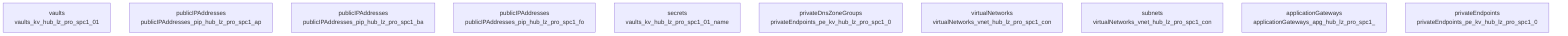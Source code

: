 flowchart TD
    vaults_kv_hub_lz_pro_spc1_01["vaults\nvaults_kv_hub_lz_pro_spc1_01"]
    publicIPAddresses_pip_hub_lz_pro_spc1_apg_01["publicIPAddresses\npublicIPAddresses_pip_hub_lz_pro_spc1_ap"]
    publicIPAddresses_pip_hub_lz_pro_spc1_bas_01["publicIPAddresses\npublicIPAddresses_pip_hub_lz_pro_spc1_ba"]
    publicIPAddresses_pip_hub_lz_pro_spc1_forti_01["publicIPAddresses\npublicIPAddresses_pip_hub_lz_pro_spc1_fo"]
    vaults_kv_hub_lz_pro_spc1_01_name["privateEndpointConnections\nvaults_kv_hub_lz_pro_spc1_01_name"]
    vaults_kv_hub_lz_pro_spc1_01_name["secrets\nvaults_kv_hub_lz_pro_spc1_01_name"]
    vaults_kv_hub_lz_pro_spc1_01_name["secrets\nvaults_kv_hub_lz_pro_spc1_01_name"]
    vaults_kv_hub_lz_pro_spc1_01_name["secrets\nvaults_kv_hub_lz_pro_spc1_01_name"]
    vaults_kv_hub_lz_pro_spc1_01_name["secrets\nvaults_kv_hub_lz_pro_spc1_01_name"]
    vaults_kv_hub_lz_pro_spc1_01_name["secrets\nvaults_kv_hub_lz_pro_spc1_01_name"]
    privateEndpoints_pe_kv_hub_lz_pro_spc1_01_name["privateDnsZoneGroups\nprivateEndpoints_pe_kv_hub_lz_pro_spc1_0"]
    virtualNetworks_vnet_hub_lz_pro_spc1_con_01["virtualNetworks\nvirtualNetworks_vnet_hub_lz_pro_spc1_con"]
    virtualNetworks_vnet_hub_lz_pro_spc1_con_01_name["subnets\nvirtualNetworks_vnet_hub_lz_pro_spc1_con"]
    virtualNetworks_vnet_hub_lz_pro_spc1_con_01_name["subnets\nvirtualNetworks_vnet_hub_lz_pro_spc1_con"]
    virtualNetworks_vnet_hub_lz_pro_spc1_con_01_name["subnets\nvirtualNetworks_vnet_hub_lz_pro_spc1_con"]
    virtualNetworks_vnet_hub_lz_pro_spc1_con_01_name["subnets\nvirtualNetworks_vnet_hub_lz_pro_spc1_con"]
    virtualNetworks_vnet_hub_lz_pro_spc1_con_01_name["subnets\nvirtualNetworks_vnet_hub_lz_pro_spc1_con"]
    virtualNetworks_vnet_hub_lz_pro_spc1_con_01_name["subnets\nvirtualNetworks_vnet_hub_lz_pro_spc1_con"]
    virtualNetworks_vnet_hub_lz_pro_spc1_con_01_name["subnets\nvirtualNetworks_vnet_hub_lz_pro_spc1_con"]
    applicationGateways_apg_hub_lz_pro_spc1_net_01["applicationGateways\napplicationGateways_apg_hub_lz_pro_spc1_"]
    privateEndpoints_pe_kv_hub_lz_pro_spc1_01["privateEndpoints\nprivateEndpoints_pe_kv_hub_lz_pro_spc1_0"]
    virtualNetworks_vnet_hub_lz_pro_spc1_con_01_name["subnets\nvirtualNetworks_vnet_hub_lz_pro_spc1_con"]